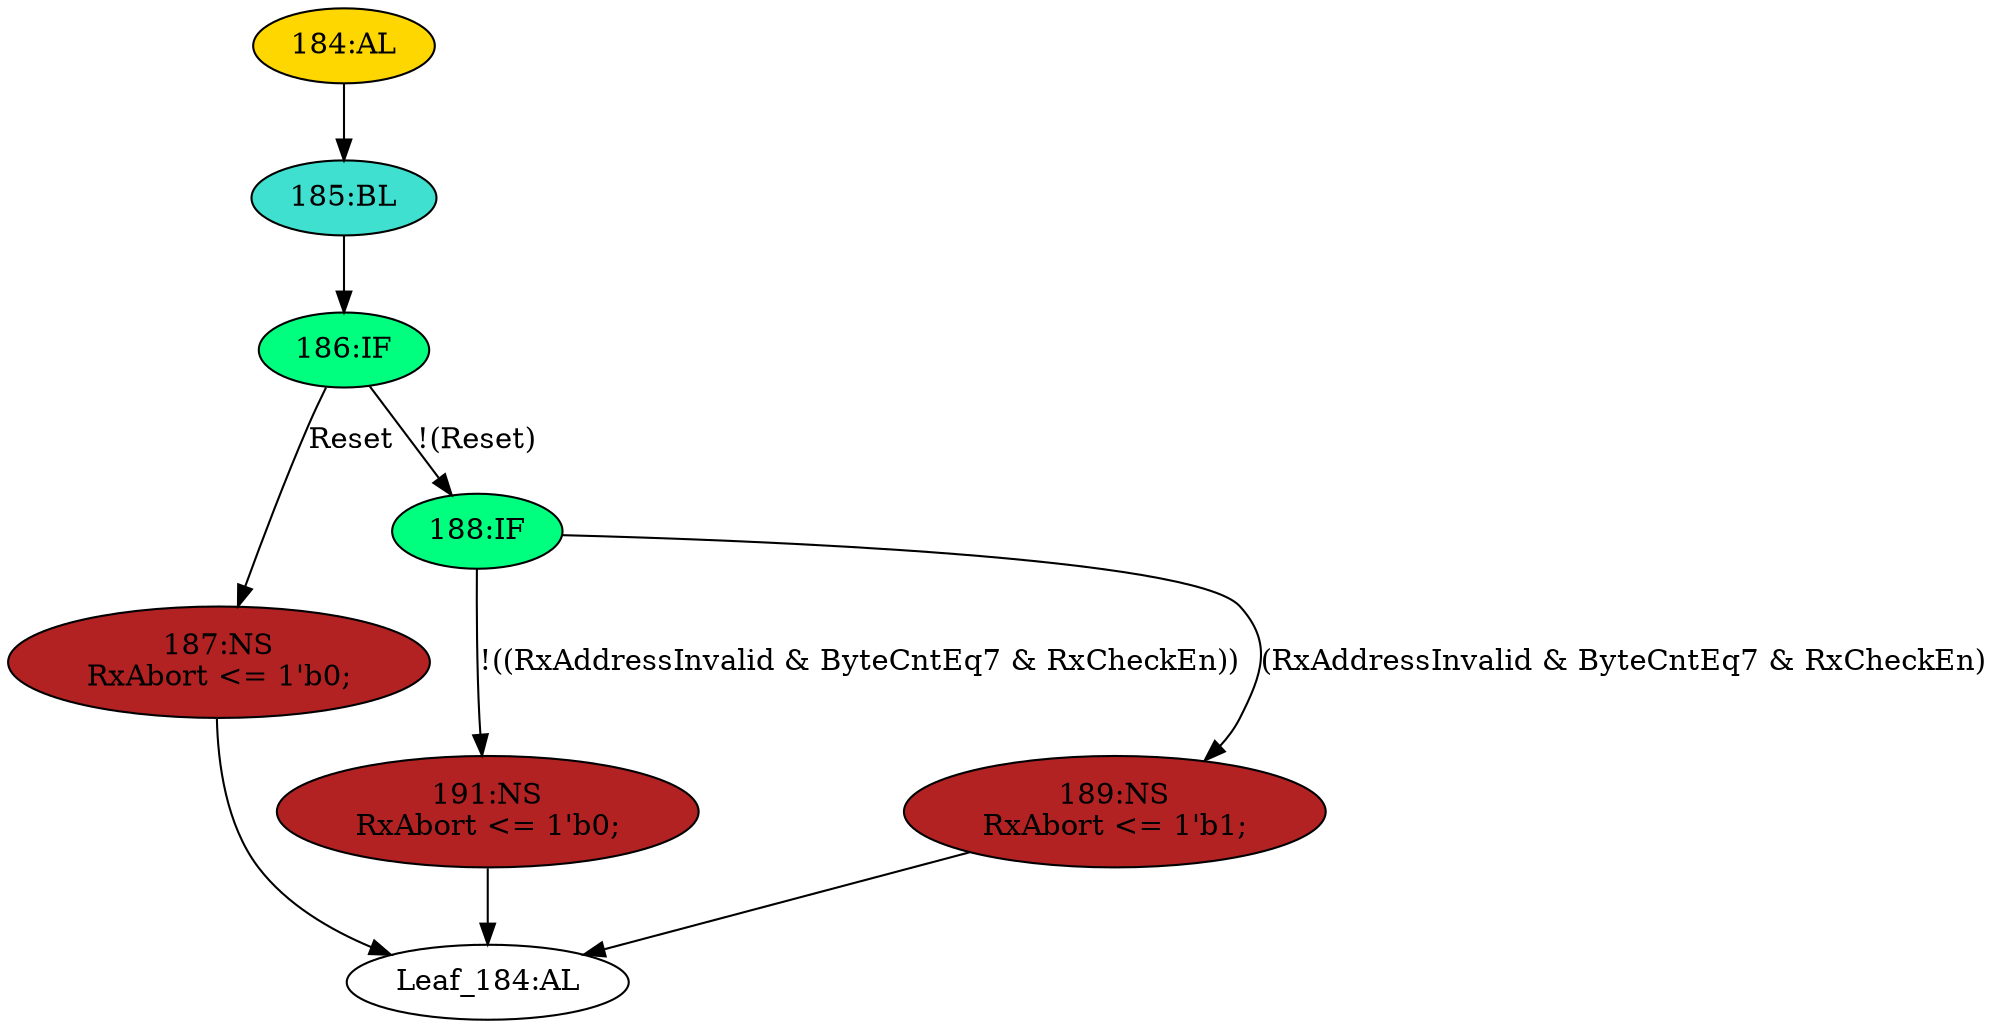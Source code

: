strict digraph "" {
	node [label="\N"];
	"184:AL"	 [ast="<pyverilog.vparser.ast.Always object at 0x7f2c21be9290>",
		clk_sens=True,
		fillcolor=gold,
		label="184:AL",
		sens="['MRxClk', 'Reset']",
		statements="[]",
		style=filled,
		typ=Always,
		use_var="['Reset', 'ByteCntEq7', 'RxAddressInvalid', 'RxCheckEn']"];
	"185:BL"	 [ast="<pyverilog.vparser.ast.Block object at 0x7f2c21be9e90>",
		fillcolor=turquoise,
		label="185:BL",
		statements="[]",
		style=filled,
		typ=Block];
	"184:AL" -> "185:BL"	 [cond="[]",
		lineno=None];
	"187:NS"	 [ast="<pyverilog.vparser.ast.NonblockingSubstitution object at 0x7f2c21bc4410>",
		fillcolor=firebrick,
		label="187:NS
RxAbort <= 1'b0;",
		statements="[<pyverilog.vparser.ast.NonblockingSubstitution object at 0x7f2c21bc4410>]",
		style=filled,
		typ=NonblockingSubstitution];
	"Leaf_184:AL"	 [def_var="['RxAbort']",
		label="Leaf_184:AL"];
	"187:NS" -> "Leaf_184:AL"	 [cond="[]",
		lineno=None];
	"188:IF"	 [ast="<pyverilog.vparser.ast.IfStatement object at 0x7f2c21be9f50>",
		fillcolor=springgreen,
		label="188:IF",
		statements="[]",
		style=filled,
		typ=IfStatement];
	"191:NS"	 [ast="<pyverilog.vparser.ast.NonblockingSubstitution object at 0x7f2c21be9f90>",
		fillcolor=firebrick,
		label="191:NS
RxAbort <= 1'b0;",
		statements="[<pyverilog.vparser.ast.NonblockingSubstitution object at 0x7f2c21be9f90>]",
		style=filled,
		typ=NonblockingSubstitution];
	"188:IF" -> "191:NS"	 [cond="['RxAddressInvalid', 'ByteCntEq7', 'RxCheckEn']",
		label="!((RxAddressInvalid & ByteCntEq7 & RxCheckEn))",
		lineno=188];
	"189:NS"	 [ast="<pyverilog.vparser.ast.NonblockingSubstitution object at 0x7f2c21bc4190>",
		fillcolor=firebrick,
		label="189:NS
RxAbort <= 1'b1;",
		statements="[<pyverilog.vparser.ast.NonblockingSubstitution object at 0x7f2c21bc4190>]",
		style=filled,
		typ=NonblockingSubstitution];
	"188:IF" -> "189:NS"	 [cond="['RxAddressInvalid', 'ByteCntEq7', 'RxCheckEn']",
		label="(RxAddressInvalid & ByteCntEq7 & RxCheckEn)",
		lineno=188];
	"191:NS" -> "Leaf_184:AL"	 [cond="[]",
		lineno=None];
	"186:IF"	 [ast="<pyverilog.vparser.ast.IfStatement object at 0x7f2c21be9ed0>",
		fillcolor=springgreen,
		label="186:IF",
		statements="[]",
		style=filled,
		typ=IfStatement];
	"185:BL" -> "186:IF"	 [cond="[]",
		lineno=None];
	"186:IF" -> "187:NS"	 [cond="['Reset']",
		label=Reset,
		lineno=186];
	"186:IF" -> "188:IF"	 [cond="['Reset']",
		label="!(Reset)",
		lineno=186];
	"189:NS" -> "Leaf_184:AL"	 [cond="[]",
		lineno=None];
}
